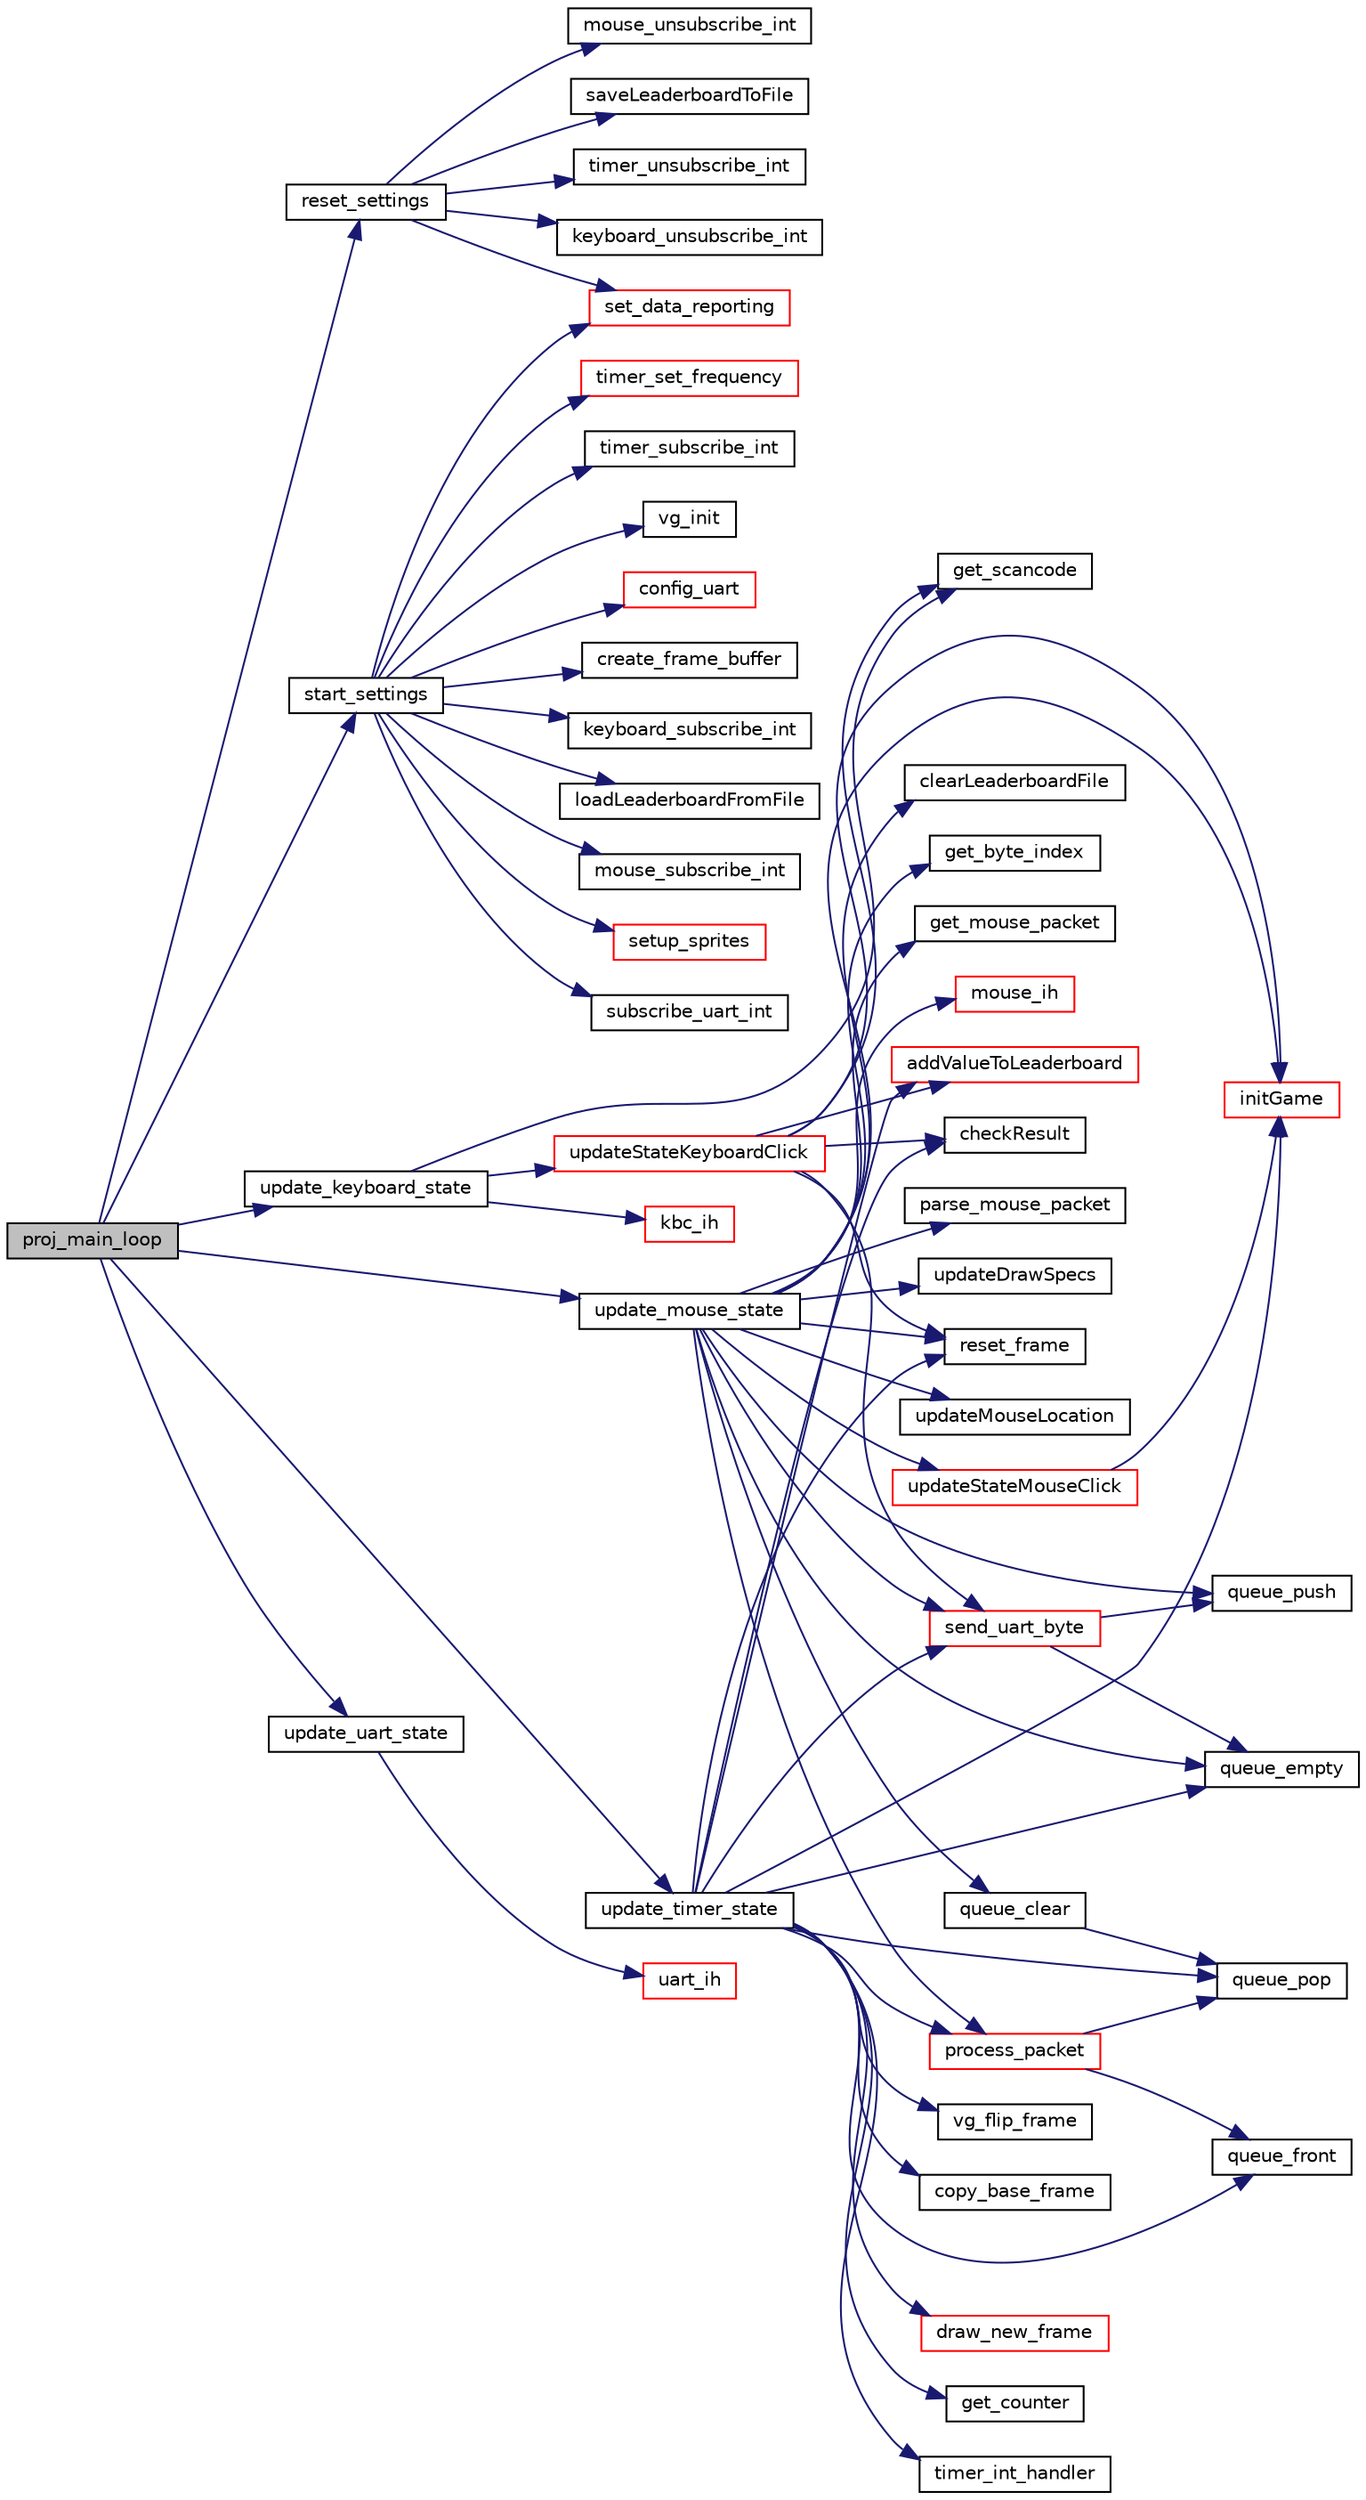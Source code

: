 digraph "proj_main_loop"
{
 // LATEX_PDF_SIZE
  edge [fontname="Helvetica",fontsize="10",labelfontname="Helvetica",labelfontsize="10"];
  node [fontname="Helvetica",fontsize="10",shape=record];
  rankdir="LR";
  Node1 [label="proj_main_loop",height=0.2,width=0.4,color="black", fillcolor="grey75", style="filled", fontcolor="black",tooltip=" "];
  Node1 -> Node2 [color="midnightblue",fontsize="10",style="solid"];
  Node2 [label="reset_settings",height=0.2,width=0.4,color="black", fillcolor="white", style="filled",URL="$proj_8c.html#ab73c1168d2a69cf7bf97edc282b5453f",tooltip=" "];
  Node2 -> Node3 [color="midnightblue",fontsize="10",style="solid"];
  Node3 [label="keyboard_unsubscribe_int",height=0.2,width=0.4,color="black", fillcolor="white", style="filled",URL="$keyboard_8c.html#a32cc4de66854f8a7bd909e7aa8b901ed",tooltip="Unsubscribes from keyboard interrupts."];
  Node2 -> Node4 [color="midnightblue",fontsize="10",style="solid"];
  Node4 [label="mouse_unsubscribe_int",height=0.2,width=0.4,color="black", fillcolor="white", style="filled",URL="$mouse_8c.html#a3ecf823d80520009ae5e0d76ae40a3c3",tooltip="Unsubscribes from mouse interrupts."];
  Node2 -> Node5 [color="midnightblue",fontsize="10",style="solid"];
  Node5 [label="saveLeaderboardToFile",height=0.2,width=0.4,color="black", fillcolor="white", style="filled",URL="$model_8c.html#ad4f8085e20bf0c0e908b8ef2485d5630",tooltip="Saves the leaderboard values to a file."];
  Node2 -> Node6 [color="midnightblue",fontsize="10",style="solid"];
  Node6 [label="set_data_reporting",height=0.2,width=0.4,color="red", fillcolor="white", style="filled",URL="$mouse_8c.html#a3e5f6aef5542c6a30bdf74bcddeb3f1d",tooltip="Enables or disables data reporting from the mouse."];
  Node2 -> Node10 [color="midnightblue",fontsize="10",style="solid"];
  Node10 [label="timer_unsubscribe_int",height=0.2,width=0.4,color="black", fillcolor="white", style="filled",URL="$timer_8c.html#afabd21de449be154dd65d5fdb2d8045d",tooltip=" "];
  Node1 -> Node11 [color="midnightblue",fontsize="10",style="solid"];
  Node11 [label="start_settings",height=0.2,width=0.4,color="black", fillcolor="white", style="filled",URL="$proj_8c.html#a426d9473d659531b595e1974c88bf3cb",tooltip=" "];
  Node11 -> Node12 [color="midnightblue",fontsize="10",style="solid"];
  Node12 [label="config_uart",height=0.2,width=0.4,color="red", fillcolor="white", style="filled",URL="$ser__port_8c.html#aa403e44f6e56888f9edd1a920121800b",tooltip="Configures the UART with the desired settings."];
  Node11 -> Node21 [color="midnightblue",fontsize="10",style="solid"];
  Node21 [label="create_frame_buffer",height=0.2,width=0.4,color="black", fillcolor="white", style="filled",URL="$base__frame_8c.html#ab00d8022c641562da3becc117fb15bbc",tooltip="Creates a frame buffer with the specified width, height, and bytes per pixel."];
  Node11 -> Node22 [color="midnightblue",fontsize="10",style="solid"];
  Node22 [label="keyboard_subscribe_int",height=0.2,width=0.4,color="black", fillcolor="white", style="filled",URL="$keyboard_8c.html#a178b1db0b319dccad2840cc3fd273132",tooltip="Subscribes to keyboard interrupts."];
  Node11 -> Node23 [color="midnightblue",fontsize="10",style="solid"];
  Node23 [label="loadLeaderboardFromFile",height=0.2,width=0.4,color="black", fillcolor="white", style="filled",URL="$model_8c.html#aadcc26083caf604e98eeedac891f65ff",tooltip="Loads the leaderboard values from a file."];
  Node11 -> Node24 [color="midnightblue",fontsize="10",style="solid"];
  Node24 [label="mouse_subscribe_int",height=0.2,width=0.4,color="black", fillcolor="white", style="filled",URL="$mouse_8c.html#a314c3d6d09fa5668c948fde6037b5882",tooltip="Subscribes to mouse interrupts."];
  Node11 -> Node6 [color="midnightblue",fontsize="10",style="solid"];
  Node11 -> Node25 [color="midnightblue",fontsize="10",style="solid"];
  Node25 [label="setup_sprites",height=0.2,width=0.4,color="red", fillcolor="white", style="filled",URL="$model_8c.html#a834200084177d31e41dd9b28754a3312",tooltip="Sets up the sprites."];
  Node11 -> Node27 [color="midnightblue",fontsize="10",style="solid"];
  Node27 [label="subscribe_uart_int",height=0.2,width=0.4,color="black", fillcolor="white", style="filled",URL="$ser__port_8c.html#ac3610e3ed951909fbe9c72c852b01967",tooltip="Subscribes to UART interrupts."];
  Node11 -> Node28 [color="midnightblue",fontsize="10",style="solid"];
  Node28 [label="timer_set_frequency",height=0.2,width=0.4,color="red", fillcolor="white", style="filled",URL="$timer_8c.html#af2c04fa8e97ffa748fd3f612886a92a7",tooltip=" "];
  Node11 -> Node30 [color="midnightblue",fontsize="10",style="solid"];
  Node30 [label="timer_subscribe_int",height=0.2,width=0.4,color="black", fillcolor="white", style="filled",URL="$timer_8c.html#ac57a7e1140a7e00ad95ac5488d2a671b",tooltip=" "];
  Node11 -> Node31 [color="midnightblue",fontsize="10",style="solid"];
  Node31 [label="vg_init",height=0.2,width=0.4,color="black", fillcolor="white", style="filled",URL="$graphics__card_8c.html#aa6c1ff5024cd4d15e476bce487584daa",tooltip="Initializes the video graphics mode."];
  Node1 -> Node32 [color="midnightblue",fontsize="10",style="solid"];
  Node32 [label="update_keyboard_state",height=0.2,width=0.4,color="black", fillcolor="white", style="filled",URL="$model_8c.html#aacf177f660c44528fc3926b3cd69fb88",tooltip="Updates the keyboard state."];
  Node32 -> Node33 [color="midnightblue",fontsize="10",style="solid"];
  Node33 [label="get_scancode",height=0.2,width=0.4,color="black", fillcolor="white", style="filled",URL="$keyboard_8c.html#afdfb6322f4a75773b745fc6cc6c20d27",tooltip="Retrieves the scancode."];
  Node32 -> Node34 [color="midnightblue",fontsize="10",style="solid"];
  Node34 [label="kbc_ih",height=0.2,width=0.4,color="red", fillcolor="white", style="filled",URL="$keyboard_8c.html#aea970a154161a35f6894898a092ed70a",tooltip="Keyboard interrupt handler."];
  Node32 -> Node38 [color="midnightblue",fontsize="10",style="solid"];
  Node38 [label="updateStateKeyboardClick",height=0.2,width=0.4,color="red", fillcolor="white", style="filled",URL="$model_8c.html#a9cc50208c690329cd26eed7611668367",tooltip="Updates the state on keyboard click."];
  Node38 -> Node39 [color="midnightblue",fontsize="10",style="solid"];
  Node39 [label="addValueToLeaderboard",height=0.2,width=0.4,color="red", fillcolor="white", style="filled",URL="$model_8c.html#a7ee50be50b54058cc4bd8c286ae76bd3",tooltip="Adds a value to the leaderboard."];
  Node38 -> Node47 [color="midnightblue",fontsize="10",style="solid"];
  Node47 [label="checkResult",height=0.2,width=0.4,color="black", fillcolor="white", style="filled",URL="$model_8c.html#a42d8f69fb7a7a41e3f3e754e0b18470e",tooltip="Checks the result of the game."];
  Node38 -> Node33 [color="midnightblue",fontsize="10",style="solid"];
  Node38 -> Node48 [color="midnightblue",fontsize="10",style="solid"];
  Node48 [label="initGame",height=0.2,width=0.4,color="red", fillcolor="white", style="filled",URL="$model_8c.html#a486f7b71aa892de0f05c6187647613b9",tooltip=" "];
  Node38 -> Node52 [color="midnightblue",fontsize="10",style="solid"];
  Node52 [label="reset_frame",height=0.2,width=0.4,color="black", fillcolor="white", style="filled",URL="$base__frame_8c.html#a0ca68dd8848dc3ffa75fcf6c6dc7d168",tooltip="Resets the frame buffer."];
  Node38 -> Node53 [color="midnightblue",fontsize="10",style="solid"];
  Node53 [label="send_uart_byte",height=0.2,width=0.4,color="red", fillcolor="white", style="filled",URL="$ser__port_8c.html#ad97974a71447aab4827aa2ba775d9924",tooltip="Sends a byte via UART."];
  Node53 -> Node55 [color="midnightblue",fontsize="10",style="solid"];
  Node55 [label="queue_empty",height=0.2,width=0.4,color="black", fillcolor="white", style="filled",URL="$queue_8c.html#a85a67096df58b6a7eb887ebc5e5b99a3",tooltip="Check if the queue is empty."];
  Node53 -> Node56 [color="midnightblue",fontsize="10",style="solid"];
  Node56 [label="queue_push",height=0.2,width=0.4,color="black", fillcolor="white", style="filled",URL="$queue_8c.html#a23b231a08984555379fb52f40c4a5e78",tooltip="Push data into the queue."];
  Node1 -> Node58 [color="midnightblue",fontsize="10",style="solid"];
  Node58 [label="update_mouse_state",height=0.2,width=0.4,color="black", fillcolor="white", style="filled",URL="$model_8c.html#aa577e78e2462033d486b5d8fa64c7bec",tooltip="Updates the mouse state."];
  Node58 -> Node59 [color="midnightblue",fontsize="10",style="solid"];
  Node59 [label="clearLeaderboardFile",height=0.2,width=0.4,color="black", fillcolor="white", style="filled",URL="$model_8c.html#a13e3730ab86648c07aff994fa89da560",tooltip="Clears the leaderboard file."];
  Node58 -> Node60 [color="midnightblue",fontsize="10",style="solid"];
  Node60 [label="get_byte_index",height=0.2,width=0.4,color="black", fillcolor="white", style="filled",URL="$mouse_8c.html#adee0fb0108f63963e68ed970d0dc6232",tooltip="Retrieves the byte index."];
  Node58 -> Node61 [color="midnightblue",fontsize="10",style="solid"];
  Node61 [label="get_mouse_packet",height=0.2,width=0.4,color="black", fillcolor="white", style="filled",URL="$mouse_8c.html#adda4f2e1a4411b3f99eb0b2b2d9a129c",tooltip="Retrieves the mouse packet."];
  Node58 -> Node48 [color="midnightblue",fontsize="10",style="solid"];
  Node58 -> Node62 [color="midnightblue",fontsize="10",style="solid"];
  Node62 [label="mouse_ih",height=0.2,width=0.4,color="red", fillcolor="white", style="filled",URL="$mouse_8c.html#a210374b50462acdedab00df64d5cea3c",tooltip="Mouse interrupt handler."];
  Node58 -> Node64 [color="midnightblue",fontsize="10",style="solid"];
  Node64 [label="parse_mouse_packet",height=0.2,width=0.4,color="black", fillcolor="white", style="filled",URL="$mouse_8c.html#ab3fb94ea1cb0f0bf5f865cdd4a12a77f",tooltip="Parses the mouse packet."];
  Node58 -> Node65 [color="midnightblue",fontsize="10",style="solid"];
  Node65 [label="process_packet",height=0.2,width=0.4,color="red", fillcolor="white", style="filled",URL="$base__frame_8c.html#a1e165abcb00cf1ab25eb043ae85ab8f8",tooltip="Processes a packet with the specified color and radius."];
  Node65 -> Node69 [color="midnightblue",fontsize="10",style="solid"];
  Node69 [label="queue_front",height=0.2,width=0.4,color="black", fillcolor="white", style="filled",URL="$queue_8c.html#ae5deb426b6bdc798397e6ea5a5dbba21",tooltip="Get the data at the front of the queue."];
  Node65 -> Node70 [color="midnightblue",fontsize="10",style="solid"];
  Node70 [label="queue_pop",height=0.2,width=0.4,color="black", fillcolor="white", style="filled",URL="$queue_8c.html#a3c40fc97d1bbe72d200d5a8af0667da0",tooltip="Pop the front element from the queue."];
  Node58 -> Node72 [color="midnightblue",fontsize="10",style="solid"];
  Node72 [label="queue_clear",height=0.2,width=0.4,color="black", fillcolor="white", style="filled",URL="$queue_8c.html#af7636a66c1fc3bd7df7bcaaa8bfea879",tooltip="Clear the queue, removing all elements."];
  Node72 -> Node70 [color="midnightblue",fontsize="10",style="solid"];
  Node58 -> Node55 [color="midnightblue",fontsize="10",style="solid"];
  Node58 -> Node56 [color="midnightblue",fontsize="10",style="solid"];
  Node58 -> Node52 [color="midnightblue",fontsize="10",style="solid"];
  Node58 -> Node53 [color="midnightblue",fontsize="10",style="solid"];
  Node58 -> Node73 [color="midnightblue",fontsize="10",style="solid"];
  Node73 [label="updateDrawSpecs",height=0.2,width=0.4,color="black", fillcolor="white", style="filled",URL="$mouse_8c.html#ab10fe5827fe8302ce31822697442fe5c",tooltip="Updates the drawing specifications (color and radius) for the mouse."];
  Node58 -> Node74 [color="midnightblue",fontsize="10",style="solid"];
  Node74 [label="updateMouseLocation",height=0.2,width=0.4,color="black", fillcolor="white", style="filled",URL="$mouse_8c.html#a3dc118b68fd6b09e1a673f7e273e0dab",tooltip="Updates the mouse location."];
  Node58 -> Node75 [color="midnightblue",fontsize="10",style="solid"];
  Node75 [label="updateStateMouseClick",height=0.2,width=0.4,color="red", fillcolor="white", style="filled",URL="$model_8c.html#ad407bbb0ed8ebc2c5bc3434a6757ebd5",tooltip="Updates the state on mouse click."];
  Node75 -> Node48 [color="midnightblue",fontsize="10",style="solid"];
  Node1 -> Node77 [color="midnightblue",fontsize="10",style="solid"];
  Node77 [label="update_timer_state",height=0.2,width=0.4,color="black", fillcolor="white", style="filled",URL="$model_8c.html#a2e7983abedd3fae94a24b4775a97210f",tooltip="Updates the timer state."];
  Node77 -> Node39 [color="midnightblue",fontsize="10",style="solid"];
  Node77 -> Node47 [color="midnightblue",fontsize="10",style="solid"];
  Node77 -> Node78 [color="midnightblue",fontsize="10",style="solid"];
  Node78 [label="copy_base_frame",height=0.2,width=0.4,color="black", fillcolor="white", style="filled",URL="$graphics__card_8c.html#a75333ed25b62bdbe6d7dd51445a15721",tooltip="Copies the base frame buffer to the specified frame buffer."];
  Node77 -> Node79 [color="midnightblue",fontsize="10",style="solid"];
  Node79 [label="draw_new_frame",height=0.2,width=0.4,color="red", fillcolor="white", style="filled",URL="$view_8c.html#a8fe6fe827e29e6b0cb98cda00dc38355",tooltip="Draws a new frame on the screen."];
  Node77 -> Node92 [color="midnightblue",fontsize="10",style="solid"];
  Node92 [label="get_counter",height=0.2,width=0.4,color="black", fillcolor="white", style="filled",URL="$timer_8c.html#a50bbb0b8a1f3c1ac59dc0a62f283a86f",tooltip="Retrieves the counter value."];
  Node77 -> Node48 [color="midnightblue",fontsize="10",style="solid"];
  Node77 -> Node65 [color="midnightblue",fontsize="10",style="solid"];
  Node77 -> Node55 [color="midnightblue",fontsize="10",style="solid"];
  Node77 -> Node69 [color="midnightblue",fontsize="10",style="solid"];
  Node77 -> Node70 [color="midnightblue",fontsize="10",style="solid"];
  Node77 -> Node52 [color="midnightblue",fontsize="10",style="solid"];
  Node77 -> Node53 [color="midnightblue",fontsize="10",style="solid"];
  Node77 -> Node93 [color="midnightblue",fontsize="10",style="solid"];
  Node93 [label="timer_int_handler",height=0.2,width=0.4,color="black", fillcolor="white", style="filled",URL="$timer_8c.html#a91a2072306c68353712a6b771287dc2c",tooltip=" "];
  Node77 -> Node94 [color="midnightblue",fontsize="10",style="solid"];
  Node94 [label="vg_flip_frame",height=0.2,width=0.4,color="black", fillcolor="white", style="filled",URL="$graphics__card_8c.html#ab95b427277e3b2cefdd6c0f5249f0416",tooltip="Flips the frame buffer to display the newly drawn frame."];
  Node1 -> Node95 [color="midnightblue",fontsize="10",style="solid"];
  Node95 [label="update_uart_state",height=0.2,width=0.4,color="black", fillcolor="white", style="filled",URL="$model_8c.html#a310f3270f9769e7de04370fcea1dc6ea",tooltip="Updates the uart state."];
  Node95 -> Node96 [color="midnightblue",fontsize="10",style="solid"];
  Node96 [label="uart_ih",height=0.2,width=0.4,color="red", fillcolor="white", style="filled",URL="$ser__port_8c.html#a67d2da4dd20c731989c130bbe2cd4c85",tooltip="UART interrupt handler."];
}
